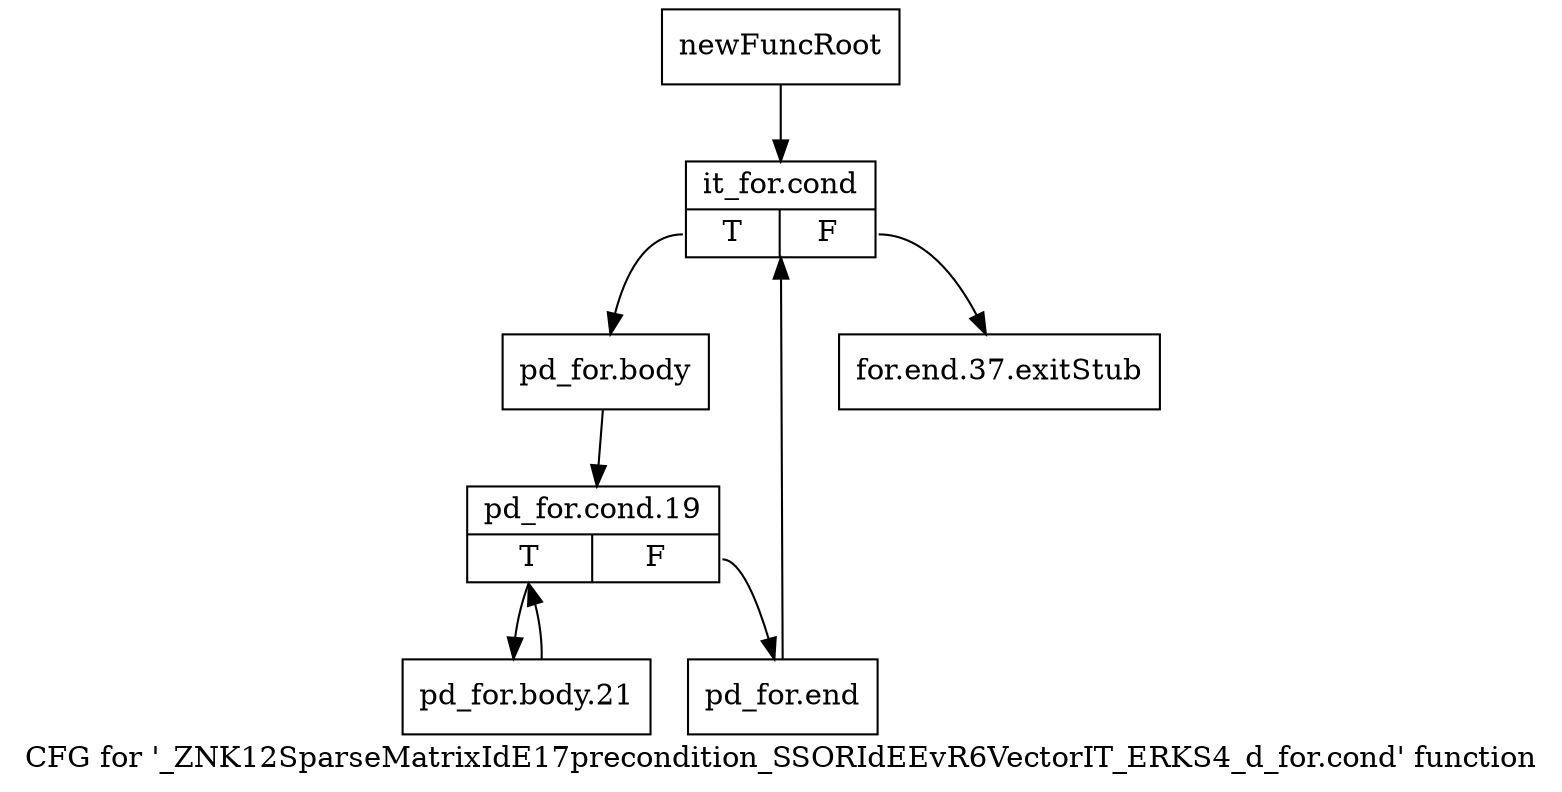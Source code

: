 digraph "CFG for '_ZNK12SparseMatrixIdE17precondition_SSORIdEEvR6VectorIT_ERKS4_d_for.cond' function" {
	label="CFG for '_ZNK12SparseMatrixIdE17precondition_SSORIdEEvR6VectorIT_ERKS4_d_for.cond' function";

	Node0x96a6de0 [shape=record,label="{newFuncRoot}"];
	Node0x96a6de0 -> Node0x96a6e80;
	Node0x96a6e30 [shape=record,label="{for.end.37.exitStub}"];
	Node0x96a6e80 [shape=record,label="{it_for.cond|{<s0>T|<s1>F}}"];
	Node0x96a6e80:s0 -> Node0x96a6ed0;
	Node0x96a6e80:s1 -> Node0x96a6e30;
	Node0x96a6ed0 [shape=record,label="{pd_for.body}"];
	Node0x96a6ed0 -> Node0x96a6f20;
	Node0x96a6f20 [shape=record,label="{pd_for.cond.19|{<s0>T|<s1>F}}"];
	Node0x96a6f20:s0 -> Node0x96a6fc0;
	Node0x96a6f20:s1 -> Node0x96a6f70;
	Node0x96a6f70 [shape=record,label="{pd_for.end}"];
	Node0x96a6f70 -> Node0x96a6e80;
	Node0x96a6fc0 [shape=record,label="{pd_for.body.21}"];
	Node0x96a6fc0 -> Node0x96a6f20;
}

